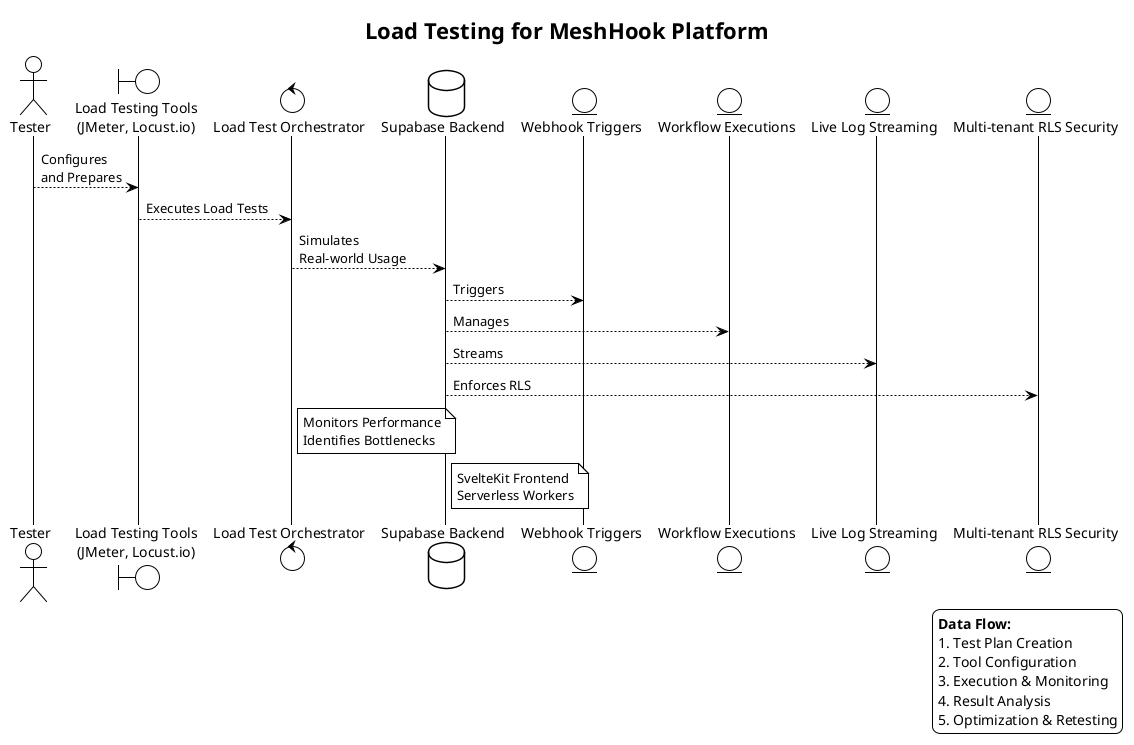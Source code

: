 @startuml
!theme plain

title Load Testing for MeshHook Platform

actor Tester
boundary "Load Testing Tools\n(JMeter, Locust.io)" as Tools
control "Load Test Orchestrator" as Orchestrator
database "Supabase Backend" as Supabase
entity "Webhook Triggers" as Webhooks
entity "Workflow Executions" as Workflows
entity "Live Log Streaming" as Logs
entity "Multi-tenant RLS Security" as Security

Tester --> Tools : Configures\nand Prepares
Tools --> Orchestrator : Executes Load Tests
Orchestrator --> Supabase : Simulates\nReal-world Usage
Supabase --> Webhooks : Triggers
Supabase --> Workflows : Manages
Supabase --> Logs : Streams
Supabase --> Security : Enforces RLS

note right of Orchestrator : Monitors Performance\nIdentifies Bottlenecks
note right of Supabase : SvelteKit Frontend\nServerless Workers

legend right
  **Data Flow:**
  1. Test Plan Creation
  2. Tool Configuration
  3. Execution & Monitoring
  4. Result Analysis
  5. Optimization & Retesting
endlegend

@enduml